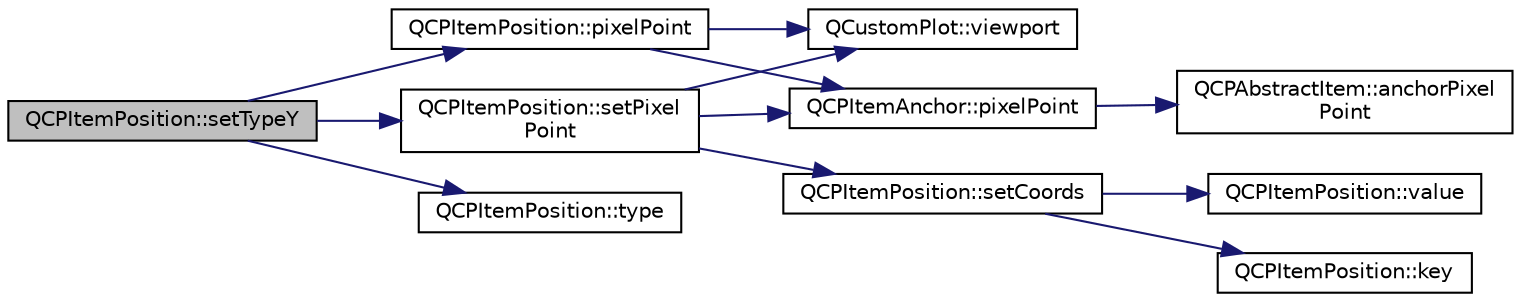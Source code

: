 digraph "QCPItemPosition::setTypeY"
{
  edge [fontname="Helvetica",fontsize="10",labelfontname="Helvetica",labelfontsize="10"];
  node [fontname="Helvetica",fontsize="10",shape=record];
  rankdir="LR";
  Node280 [label="QCPItemPosition::setTypeY",height=0.2,width=0.4,color="black", fillcolor="grey75", style="filled", fontcolor="black"];
  Node280 -> Node281 [color="midnightblue",fontsize="10",style="solid",fontname="Helvetica"];
  Node281 [label="QCPItemPosition::pixelPoint",height=0.2,width=0.4,color="black", fillcolor="white", style="filled",URL="$d1/dad/class_q_c_p_item_position.html#a6cad070c22801295231f5bd6045afe70"];
  Node281 -> Node282 [color="midnightblue",fontsize="10",style="solid",fontname="Helvetica"];
  Node282 [label="QCPItemAnchor::pixelPoint",height=0.2,width=0.4,color="black", fillcolor="white", style="filled",URL="$d4/d7c/class_q_c_p_item_anchor.html#ae1a21d9471d1d788624cad297e1b8d6f"];
  Node282 -> Node283 [color="midnightblue",fontsize="10",style="solid",fontname="Helvetica"];
  Node283 [label="QCPAbstractItem::anchorPixel\lPoint",height=0.2,width=0.4,color="black", fillcolor="white", style="filled",URL="$da/d6a/class_q_c_p_abstract_item.html#a5681c190803e899bac9a240753fdba00"];
  Node281 -> Node284 [color="midnightblue",fontsize="10",style="solid",fontname="Helvetica"];
  Node284 [label="QCustomPlot::viewport",height=0.2,width=0.4,color="black", fillcolor="white", style="filled",URL="$dd/d9b/class_q_custom_plot.html#a19842409b18f556b256d05e97fffc670"];
  Node280 -> Node285 [color="midnightblue",fontsize="10",style="solid",fontname="Helvetica"];
  Node285 [label="QCPItemPosition::type",height=0.2,width=0.4,color="black", fillcolor="white", style="filled",URL="$d1/dad/class_q_c_p_item_position.html#abfd74d86bd799306ce0295ffe433bdfc"];
  Node280 -> Node286 [color="midnightblue",fontsize="10",style="solid",fontname="Helvetica"];
  Node286 [label="QCPItemPosition::setPixel\lPoint",height=0.2,width=0.4,color="black", fillcolor="white", style="filled",URL="$d1/dad/class_q_c_p_item_position.html#ab404e56d9ac2ac2df0382c57933a71ef"];
  Node286 -> Node282 [color="midnightblue",fontsize="10",style="solid",fontname="Helvetica"];
  Node286 -> Node284 [color="midnightblue",fontsize="10",style="solid",fontname="Helvetica"];
  Node286 -> Node287 [color="midnightblue",fontsize="10",style="solid",fontname="Helvetica"];
  Node287 [label="QCPItemPosition::setCoords",height=0.2,width=0.4,color="black", fillcolor="white", style="filled",URL="$d1/dad/class_q_c_p_item_position.html#aa988ba4e87ab684c9021017dcaba945f"];
  Node287 -> Node288 [color="midnightblue",fontsize="10",style="solid",fontname="Helvetica"];
  Node288 [label="QCPItemPosition::key",height=0.2,width=0.4,color="black", fillcolor="white", style="filled",URL="$d1/dad/class_q_c_p_item_position.html#a6fc519f1b73722a8d0cff7d4d647407e"];
  Node287 -> Node289 [color="midnightblue",fontsize="10",style="solid",fontname="Helvetica"];
  Node289 [label="QCPItemPosition::value",height=0.2,width=0.4,color="black", fillcolor="white", style="filled",URL="$d1/dad/class_q_c_p_item_position.html#acfcf86f840a7366a4299bff593d5d636"];
}
